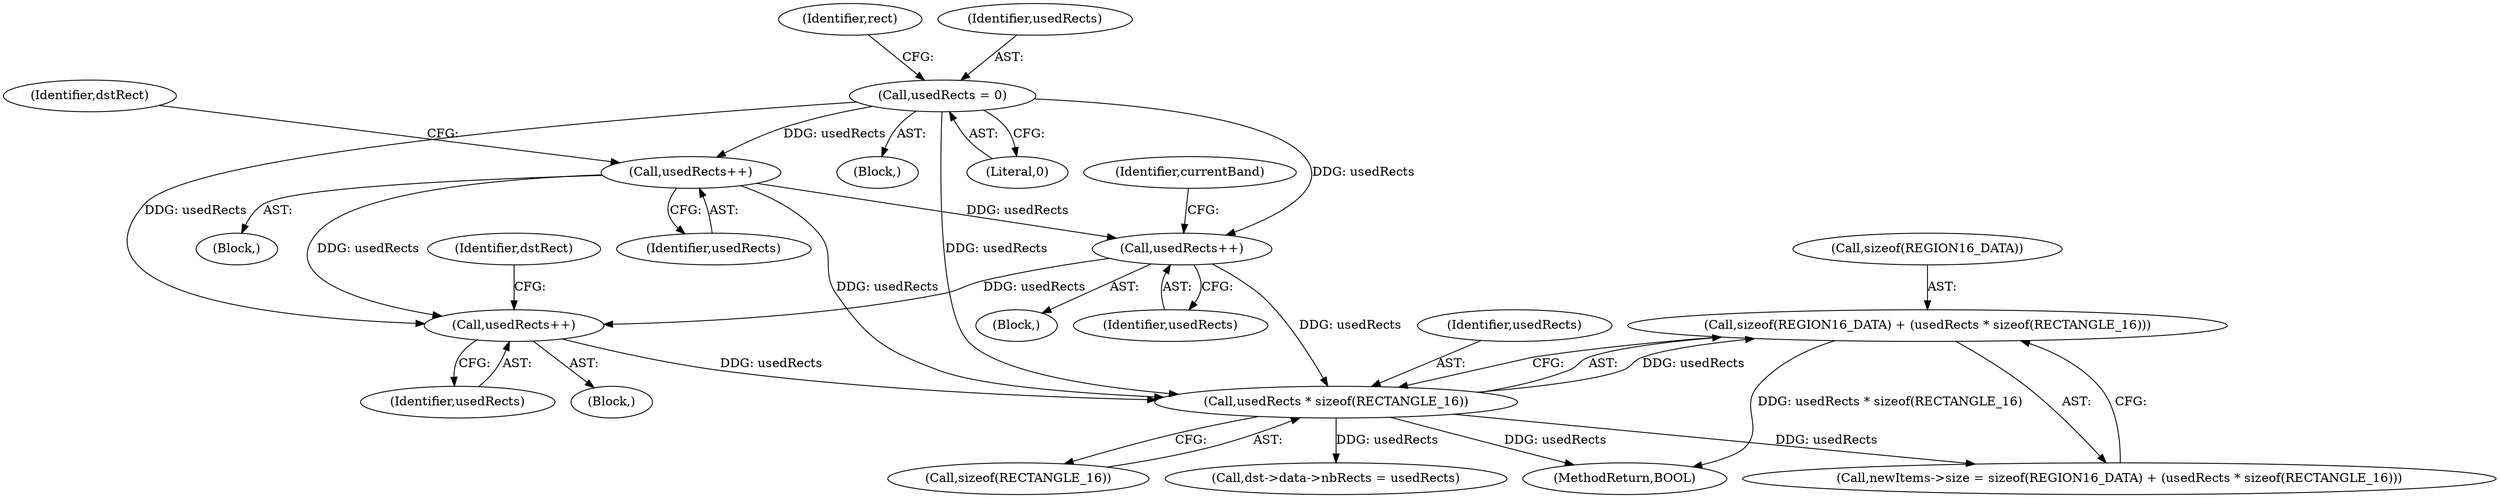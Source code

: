 digraph "0_FreeRDP_fc80ab45621bd966f70594c0b7393ec005a94007_2@API" {
"1000618" [label="(Call,sizeof(REGION16_DATA) + (usedRects * sizeof(RECTANGLE_16)))"];
"1000621" [label="(Call,usedRects * sizeof(RECTANGLE_16))"];
"1000497" [label="(Call,usedRects++)"];
"1000228" [label="(Call,usedRects = 0)"];
"1000272" [label="(Call,usedRects++)"];
"1000543" [label="(Call,usedRects++)"];
"1000464" [label="(Block,)"];
"1000239" [label="(Block,)"];
"1000114" [label="(Block,)"];
"1000275" [label="(Identifier,dstRect)"];
"1000544" [label="(Identifier,usedRects)"];
"1000623" [label="(Call,sizeof(RECTANGLE_16))"];
"1000230" [label="(Literal,0)"];
"1000622" [label="(Identifier,usedRects)"];
"1000272" [label="(Call,usedRects++)"];
"1000234" [label="(Identifier,rect)"];
"1000618" [label="(Call,sizeof(REGION16_DATA) + (usedRects * sizeof(RECTANGLE_16)))"];
"1000510" [label="(Block,)"];
"1000500" [label="(Identifier,currentBand)"];
"1000229" [label="(Identifier,usedRects)"];
"1000498" [label="(Identifier,usedRects)"];
"1000621" [label="(Call,usedRects * sizeof(RECTANGLE_16))"];
"1000614" [label="(Call,newItems->size = sizeof(REGION16_DATA) + (usedRects * sizeof(RECTANGLE_16)))"];
"1000546" [label="(Identifier,dstRect)"];
"1000273" [label="(Identifier,usedRects)"];
"1000619" [label="(Call,sizeof(REGION16_DATA))"];
"1000654" [label="(Call,dst->data->nbRects = usedRects)"];
"1000497" [label="(Call,usedRects++)"];
"1000228" [label="(Call,usedRects = 0)"];
"1000543" [label="(Call,usedRects++)"];
"1000664" [label="(MethodReturn,BOOL)"];
"1000618" -> "1000614"  [label="AST: "];
"1000618" -> "1000621"  [label="CFG: "];
"1000619" -> "1000618"  [label="AST: "];
"1000621" -> "1000618"  [label="AST: "];
"1000614" -> "1000618"  [label="CFG: "];
"1000618" -> "1000664"  [label="DDG: usedRects * sizeof(RECTANGLE_16)"];
"1000621" -> "1000618"  [label="DDG: usedRects"];
"1000621" -> "1000623"  [label="CFG: "];
"1000622" -> "1000621"  [label="AST: "];
"1000623" -> "1000621"  [label="AST: "];
"1000621" -> "1000664"  [label="DDG: usedRects"];
"1000621" -> "1000614"  [label="DDG: usedRects"];
"1000497" -> "1000621"  [label="DDG: usedRects"];
"1000228" -> "1000621"  [label="DDG: usedRects"];
"1000272" -> "1000621"  [label="DDG: usedRects"];
"1000543" -> "1000621"  [label="DDG: usedRects"];
"1000621" -> "1000654"  [label="DDG: usedRects"];
"1000497" -> "1000464"  [label="AST: "];
"1000497" -> "1000498"  [label="CFG: "];
"1000498" -> "1000497"  [label="AST: "];
"1000500" -> "1000497"  [label="CFG: "];
"1000228" -> "1000497"  [label="DDG: usedRects"];
"1000272" -> "1000497"  [label="DDG: usedRects"];
"1000497" -> "1000543"  [label="DDG: usedRects"];
"1000228" -> "1000114"  [label="AST: "];
"1000228" -> "1000230"  [label="CFG: "];
"1000229" -> "1000228"  [label="AST: "];
"1000230" -> "1000228"  [label="AST: "];
"1000234" -> "1000228"  [label="CFG: "];
"1000228" -> "1000272"  [label="DDG: usedRects"];
"1000228" -> "1000543"  [label="DDG: usedRects"];
"1000272" -> "1000239"  [label="AST: "];
"1000272" -> "1000273"  [label="CFG: "];
"1000273" -> "1000272"  [label="AST: "];
"1000275" -> "1000272"  [label="CFG: "];
"1000272" -> "1000543"  [label="DDG: usedRects"];
"1000543" -> "1000510"  [label="AST: "];
"1000543" -> "1000544"  [label="CFG: "];
"1000544" -> "1000543"  [label="AST: "];
"1000546" -> "1000543"  [label="CFG: "];
}
